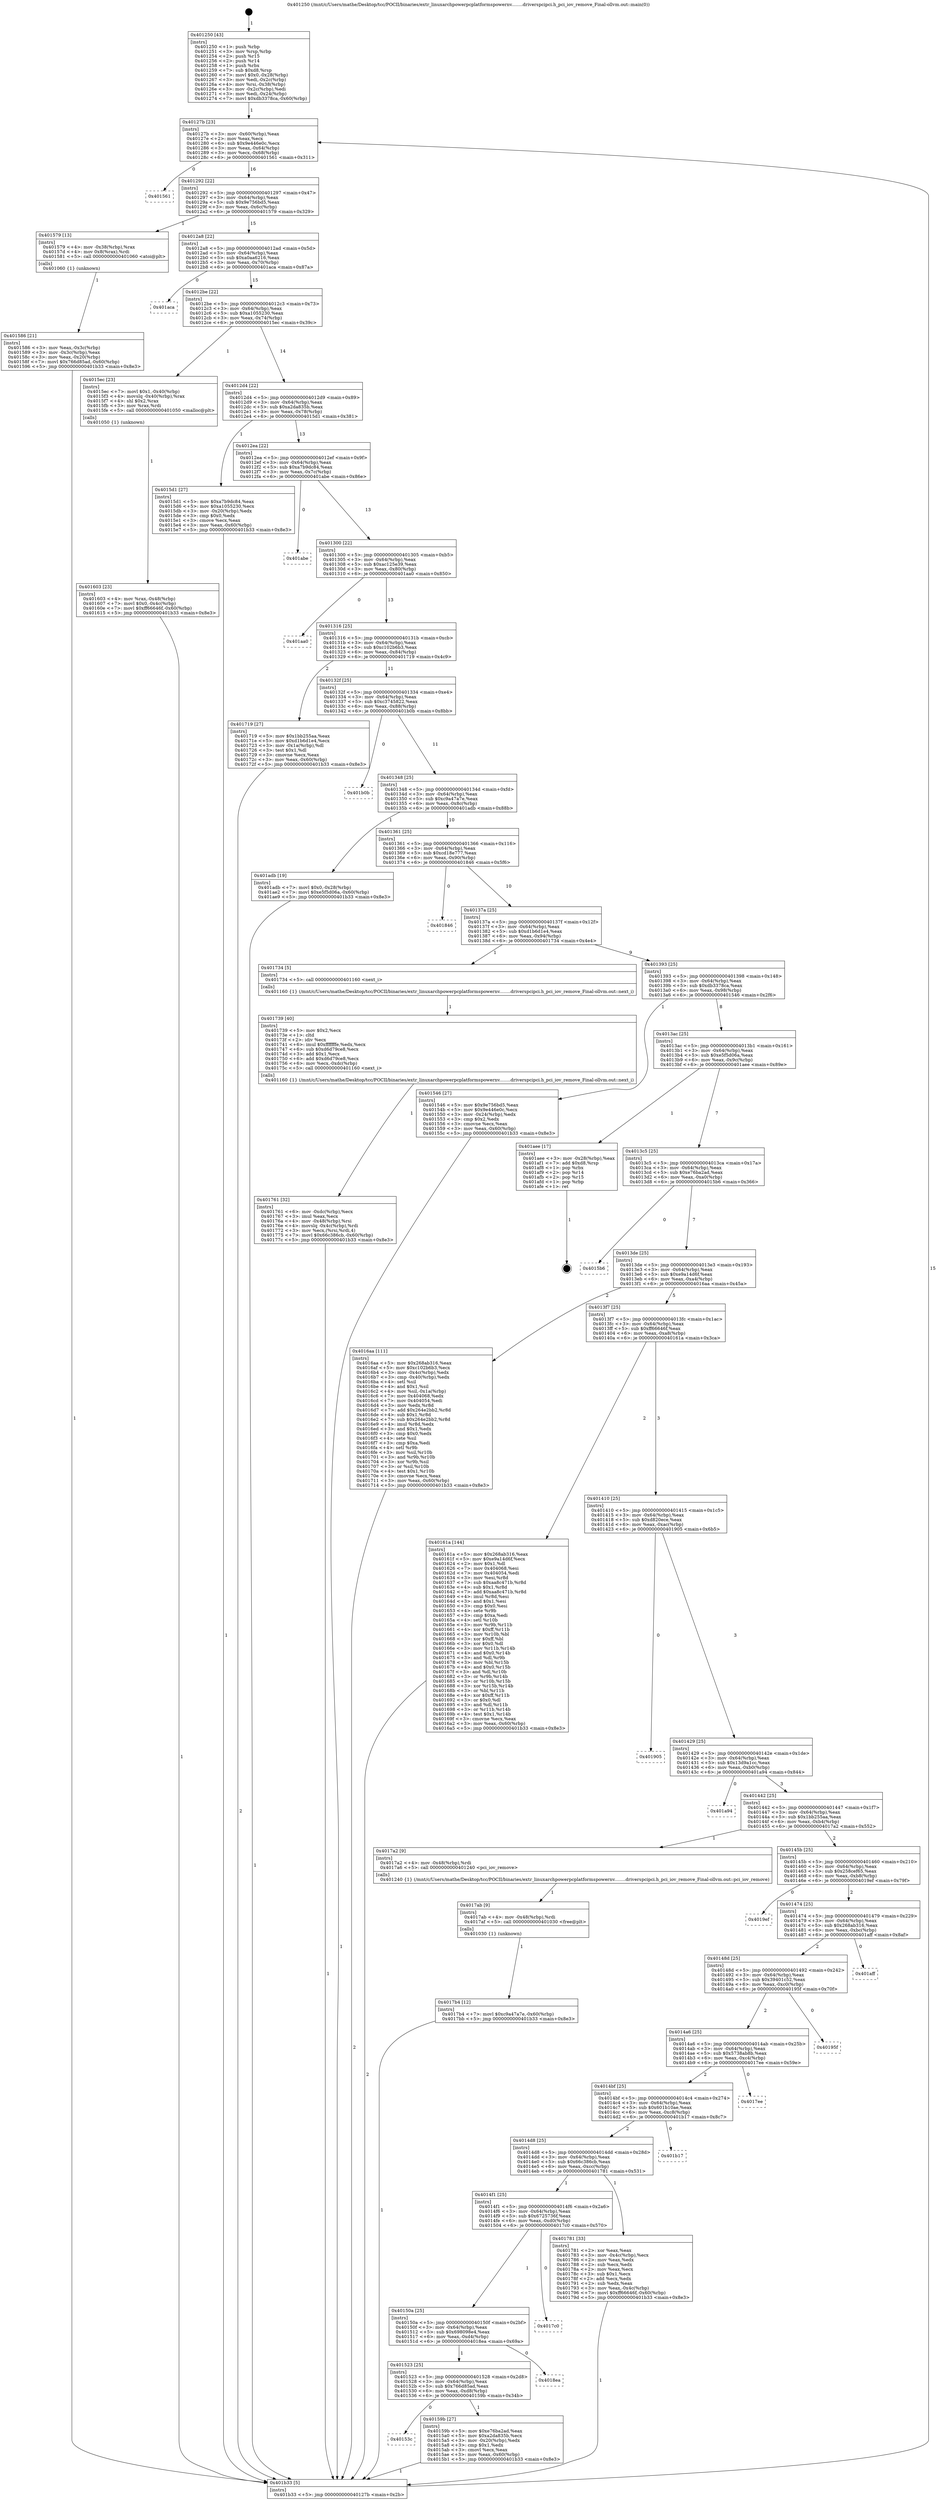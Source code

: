 digraph "0x401250" {
  label = "0x401250 (/mnt/c/Users/mathe/Desktop/tcc/POCII/binaries/extr_linuxarchpowerpcplatformspowernv........driverspcipci.h_pci_iov_remove_Final-ollvm.out::main(0))"
  labelloc = "t"
  node[shape=record]

  Entry [label="",width=0.3,height=0.3,shape=circle,fillcolor=black,style=filled]
  "0x40127b" [label="{
     0x40127b [23]\l
     | [instrs]\l
     &nbsp;&nbsp;0x40127b \<+3\>: mov -0x60(%rbp),%eax\l
     &nbsp;&nbsp;0x40127e \<+2\>: mov %eax,%ecx\l
     &nbsp;&nbsp;0x401280 \<+6\>: sub $0x9e446e0c,%ecx\l
     &nbsp;&nbsp;0x401286 \<+3\>: mov %eax,-0x64(%rbp)\l
     &nbsp;&nbsp;0x401289 \<+3\>: mov %ecx,-0x68(%rbp)\l
     &nbsp;&nbsp;0x40128c \<+6\>: je 0000000000401561 \<main+0x311\>\l
  }"]
  "0x401561" [label="{
     0x401561\l
  }", style=dashed]
  "0x401292" [label="{
     0x401292 [22]\l
     | [instrs]\l
     &nbsp;&nbsp;0x401292 \<+5\>: jmp 0000000000401297 \<main+0x47\>\l
     &nbsp;&nbsp;0x401297 \<+3\>: mov -0x64(%rbp),%eax\l
     &nbsp;&nbsp;0x40129a \<+5\>: sub $0x9e756bd5,%eax\l
     &nbsp;&nbsp;0x40129f \<+3\>: mov %eax,-0x6c(%rbp)\l
     &nbsp;&nbsp;0x4012a2 \<+6\>: je 0000000000401579 \<main+0x329\>\l
  }"]
  Exit [label="",width=0.3,height=0.3,shape=circle,fillcolor=black,style=filled,peripheries=2]
  "0x401579" [label="{
     0x401579 [13]\l
     | [instrs]\l
     &nbsp;&nbsp;0x401579 \<+4\>: mov -0x38(%rbp),%rax\l
     &nbsp;&nbsp;0x40157d \<+4\>: mov 0x8(%rax),%rdi\l
     &nbsp;&nbsp;0x401581 \<+5\>: call 0000000000401060 \<atoi@plt\>\l
     | [calls]\l
     &nbsp;&nbsp;0x401060 \{1\} (unknown)\l
  }"]
  "0x4012a8" [label="{
     0x4012a8 [22]\l
     | [instrs]\l
     &nbsp;&nbsp;0x4012a8 \<+5\>: jmp 00000000004012ad \<main+0x5d\>\l
     &nbsp;&nbsp;0x4012ad \<+3\>: mov -0x64(%rbp),%eax\l
     &nbsp;&nbsp;0x4012b0 \<+5\>: sub $0xa0aa6216,%eax\l
     &nbsp;&nbsp;0x4012b5 \<+3\>: mov %eax,-0x70(%rbp)\l
     &nbsp;&nbsp;0x4012b8 \<+6\>: je 0000000000401aca \<main+0x87a\>\l
  }"]
  "0x4017b4" [label="{
     0x4017b4 [12]\l
     | [instrs]\l
     &nbsp;&nbsp;0x4017b4 \<+7\>: movl $0xc9a47a7e,-0x60(%rbp)\l
     &nbsp;&nbsp;0x4017bb \<+5\>: jmp 0000000000401b33 \<main+0x8e3\>\l
  }"]
  "0x401aca" [label="{
     0x401aca\l
  }", style=dashed]
  "0x4012be" [label="{
     0x4012be [22]\l
     | [instrs]\l
     &nbsp;&nbsp;0x4012be \<+5\>: jmp 00000000004012c3 \<main+0x73\>\l
     &nbsp;&nbsp;0x4012c3 \<+3\>: mov -0x64(%rbp),%eax\l
     &nbsp;&nbsp;0x4012c6 \<+5\>: sub $0xa1055230,%eax\l
     &nbsp;&nbsp;0x4012cb \<+3\>: mov %eax,-0x74(%rbp)\l
     &nbsp;&nbsp;0x4012ce \<+6\>: je 00000000004015ec \<main+0x39c\>\l
  }"]
  "0x4017ab" [label="{
     0x4017ab [9]\l
     | [instrs]\l
     &nbsp;&nbsp;0x4017ab \<+4\>: mov -0x48(%rbp),%rdi\l
     &nbsp;&nbsp;0x4017af \<+5\>: call 0000000000401030 \<free@plt\>\l
     | [calls]\l
     &nbsp;&nbsp;0x401030 \{1\} (unknown)\l
  }"]
  "0x4015ec" [label="{
     0x4015ec [23]\l
     | [instrs]\l
     &nbsp;&nbsp;0x4015ec \<+7\>: movl $0x1,-0x40(%rbp)\l
     &nbsp;&nbsp;0x4015f3 \<+4\>: movslq -0x40(%rbp),%rax\l
     &nbsp;&nbsp;0x4015f7 \<+4\>: shl $0x2,%rax\l
     &nbsp;&nbsp;0x4015fb \<+3\>: mov %rax,%rdi\l
     &nbsp;&nbsp;0x4015fe \<+5\>: call 0000000000401050 \<malloc@plt\>\l
     | [calls]\l
     &nbsp;&nbsp;0x401050 \{1\} (unknown)\l
  }"]
  "0x4012d4" [label="{
     0x4012d4 [22]\l
     | [instrs]\l
     &nbsp;&nbsp;0x4012d4 \<+5\>: jmp 00000000004012d9 \<main+0x89\>\l
     &nbsp;&nbsp;0x4012d9 \<+3\>: mov -0x64(%rbp),%eax\l
     &nbsp;&nbsp;0x4012dc \<+5\>: sub $0xa2da835b,%eax\l
     &nbsp;&nbsp;0x4012e1 \<+3\>: mov %eax,-0x78(%rbp)\l
     &nbsp;&nbsp;0x4012e4 \<+6\>: je 00000000004015d1 \<main+0x381\>\l
  }"]
  "0x401761" [label="{
     0x401761 [32]\l
     | [instrs]\l
     &nbsp;&nbsp;0x401761 \<+6\>: mov -0xdc(%rbp),%ecx\l
     &nbsp;&nbsp;0x401767 \<+3\>: imul %eax,%ecx\l
     &nbsp;&nbsp;0x40176a \<+4\>: mov -0x48(%rbp),%rsi\l
     &nbsp;&nbsp;0x40176e \<+4\>: movslq -0x4c(%rbp),%rdi\l
     &nbsp;&nbsp;0x401772 \<+3\>: mov %ecx,(%rsi,%rdi,4)\l
     &nbsp;&nbsp;0x401775 \<+7\>: movl $0x66c386cb,-0x60(%rbp)\l
     &nbsp;&nbsp;0x40177c \<+5\>: jmp 0000000000401b33 \<main+0x8e3\>\l
  }"]
  "0x4015d1" [label="{
     0x4015d1 [27]\l
     | [instrs]\l
     &nbsp;&nbsp;0x4015d1 \<+5\>: mov $0xa7b9dc84,%eax\l
     &nbsp;&nbsp;0x4015d6 \<+5\>: mov $0xa1055230,%ecx\l
     &nbsp;&nbsp;0x4015db \<+3\>: mov -0x20(%rbp),%edx\l
     &nbsp;&nbsp;0x4015de \<+3\>: cmp $0x0,%edx\l
     &nbsp;&nbsp;0x4015e1 \<+3\>: cmove %ecx,%eax\l
     &nbsp;&nbsp;0x4015e4 \<+3\>: mov %eax,-0x60(%rbp)\l
     &nbsp;&nbsp;0x4015e7 \<+5\>: jmp 0000000000401b33 \<main+0x8e3\>\l
  }"]
  "0x4012ea" [label="{
     0x4012ea [22]\l
     | [instrs]\l
     &nbsp;&nbsp;0x4012ea \<+5\>: jmp 00000000004012ef \<main+0x9f\>\l
     &nbsp;&nbsp;0x4012ef \<+3\>: mov -0x64(%rbp),%eax\l
     &nbsp;&nbsp;0x4012f2 \<+5\>: sub $0xa7b9dc84,%eax\l
     &nbsp;&nbsp;0x4012f7 \<+3\>: mov %eax,-0x7c(%rbp)\l
     &nbsp;&nbsp;0x4012fa \<+6\>: je 0000000000401abe \<main+0x86e\>\l
  }"]
  "0x401739" [label="{
     0x401739 [40]\l
     | [instrs]\l
     &nbsp;&nbsp;0x401739 \<+5\>: mov $0x2,%ecx\l
     &nbsp;&nbsp;0x40173e \<+1\>: cltd\l
     &nbsp;&nbsp;0x40173f \<+2\>: idiv %ecx\l
     &nbsp;&nbsp;0x401741 \<+6\>: imul $0xfffffffe,%edx,%ecx\l
     &nbsp;&nbsp;0x401747 \<+6\>: sub $0xd6d79ce8,%ecx\l
     &nbsp;&nbsp;0x40174d \<+3\>: add $0x1,%ecx\l
     &nbsp;&nbsp;0x401750 \<+6\>: add $0xd6d79ce8,%ecx\l
     &nbsp;&nbsp;0x401756 \<+6\>: mov %ecx,-0xdc(%rbp)\l
     &nbsp;&nbsp;0x40175c \<+5\>: call 0000000000401160 \<next_i\>\l
     | [calls]\l
     &nbsp;&nbsp;0x401160 \{1\} (/mnt/c/Users/mathe/Desktop/tcc/POCII/binaries/extr_linuxarchpowerpcplatformspowernv........driverspcipci.h_pci_iov_remove_Final-ollvm.out::next_i)\l
  }"]
  "0x401abe" [label="{
     0x401abe\l
  }", style=dashed]
  "0x401300" [label="{
     0x401300 [22]\l
     | [instrs]\l
     &nbsp;&nbsp;0x401300 \<+5\>: jmp 0000000000401305 \<main+0xb5\>\l
     &nbsp;&nbsp;0x401305 \<+3\>: mov -0x64(%rbp),%eax\l
     &nbsp;&nbsp;0x401308 \<+5\>: sub $0xac125e39,%eax\l
     &nbsp;&nbsp;0x40130d \<+3\>: mov %eax,-0x80(%rbp)\l
     &nbsp;&nbsp;0x401310 \<+6\>: je 0000000000401aa0 \<main+0x850\>\l
  }"]
  "0x401603" [label="{
     0x401603 [23]\l
     | [instrs]\l
     &nbsp;&nbsp;0x401603 \<+4\>: mov %rax,-0x48(%rbp)\l
     &nbsp;&nbsp;0x401607 \<+7\>: movl $0x0,-0x4c(%rbp)\l
     &nbsp;&nbsp;0x40160e \<+7\>: movl $0xff66646f,-0x60(%rbp)\l
     &nbsp;&nbsp;0x401615 \<+5\>: jmp 0000000000401b33 \<main+0x8e3\>\l
  }"]
  "0x401aa0" [label="{
     0x401aa0\l
  }", style=dashed]
  "0x401316" [label="{
     0x401316 [25]\l
     | [instrs]\l
     &nbsp;&nbsp;0x401316 \<+5\>: jmp 000000000040131b \<main+0xcb\>\l
     &nbsp;&nbsp;0x40131b \<+3\>: mov -0x64(%rbp),%eax\l
     &nbsp;&nbsp;0x40131e \<+5\>: sub $0xc102b6b3,%eax\l
     &nbsp;&nbsp;0x401323 \<+6\>: mov %eax,-0x84(%rbp)\l
     &nbsp;&nbsp;0x401329 \<+6\>: je 0000000000401719 \<main+0x4c9\>\l
  }"]
  "0x40153c" [label="{
     0x40153c\l
  }", style=dashed]
  "0x401719" [label="{
     0x401719 [27]\l
     | [instrs]\l
     &nbsp;&nbsp;0x401719 \<+5\>: mov $0x1bb255aa,%eax\l
     &nbsp;&nbsp;0x40171e \<+5\>: mov $0xd1b6d1e4,%ecx\l
     &nbsp;&nbsp;0x401723 \<+3\>: mov -0x1a(%rbp),%dl\l
     &nbsp;&nbsp;0x401726 \<+3\>: test $0x1,%dl\l
     &nbsp;&nbsp;0x401729 \<+3\>: cmovne %ecx,%eax\l
     &nbsp;&nbsp;0x40172c \<+3\>: mov %eax,-0x60(%rbp)\l
     &nbsp;&nbsp;0x40172f \<+5\>: jmp 0000000000401b33 \<main+0x8e3\>\l
  }"]
  "0x40132f" [label="{
     0x40132f [25]\l
     | [instrs]\l
     &nbsp;&nbsp;0x40132f \<+5\>: jmp 0000000000401334 \<main+0xe4\>\l
     &nbsp;&nbsp;0x401334 \<+3\>: mov -0x64(%rbp),%eax\l
     &nbsp;&nbsp;0x401337 \<+5\>: sub $0xc3745822,%eax\l
     &nbsp;&nbsp;0x40133c \<+6\>: mov %eax,-0x88(%rbp)\l
     &nbsp;&nbsp;0x401342 \<+6\>: je 0000000000401b0b \<main+0x8bb\>\l
  }"]
  "0x40159b" [label="{
     0x40159b [27]\l
     | [instrs]\l
     &nbsp;&nbsp;0x40159b \<+5\>: mov $0xe76ba2ad,%eax\l
     &nbsp;&nbsp;0x4015a0 \<+5\>: mov $0xa2da835b,%ecx\l
     &nbsp;&nbsp;0x4015a5 \<+3\>: mov -0x20(%rbp),%edx\l
     &nbsp;&nbsp;0x4015a8 \<+3\>: cmp $0x1,%edx\l
     &nbsp;&nbsp;0x4015ab \<+3\>: cmovl %ecx,%eax\l
     &nbsp;&nbsp;0x4015ae \<+3\>: mov %eax,-0x60(%rbp)\l
     &nbsp;&nbsp;0x4015b1 \<+5\>: jmp 0000000000401b33 \<main+0x8e3\>\l
  }"]
  "0x401b0b" [label="{
     0x401b0b\l
  }", style=dashed]
  "0x401348" [label="{
     0x401348 [25]\l
     | [instrs]\l
     &nbsp;&nbsp;0x401348 \<+5\>: jmp 000000000040134d \<main+0xfd\>\l
     &nbsp;&nbsp;0x40134d \<+3\>: mov -0x64(%rbp),%eax\l
     &nbsp;&nbsp;0x401350 \<+5\>: sub $0xc9a47a7e,%eax\l
     &nbsp;&nbsp;0x401355 \<+6\>: mov %eax,-0x8c(%rbp)\l
     &nbsp;&nbsp;0x40135b \<+6\>: je 0000000000401adb \<main+0x88b\>\l
  }"]
  "0x401523" [label="{
     0x401523 [25]\l
     | [instrs]\l
     &nbsp;&nbsp;0x401523 \<+5\>: jmp 0000000000401528 \<main+0x2d8\>\l
     &nbsp;&nbsp;0x401528 \<+3\>: mov -0x64(%rbp),%eax\l
     &nbsp;&nbsp;0x40152b \<+5\>: sub $0x766d85ad,%eax\l
     &nbsp;&nbsp;0x401530 \<+6\>: mov %eax,-0xd8(%rbp)\l
     &nbsp;&nbsp;0x401536 \<+6\>: je 000000000040159b \<main+0x34b\>\l
  }"]
  "0x401adb" [label="{
     0x401adb [19]\l
     | [instrs]\l
     &nbsp;&nbsp;0x401adb \<+7\>: movl $0x0,-0x28(%rbp)\l
     &nbsp;&nbsp;0x401ae2 \<+7\>: movl $0xe5f5d06a,-0x60(%rbp)\l
     &nbsp;&nbsp;0x401ae9 \<+5\>: jmp 0000000000401b33 \<main+0x8e3\>\l
  }"]
  "0x401361" [label="{
     0x401361 [25]\l
     | [instrs]\l
     &nbsp;&nbsp;0x401361 \<+5\>: jmp 0000000000401366 \<main+0x116\>\l
     &nbsp;&nbsp;0x401366 \<+3\>: mov -0x64(%rbp),%eax\l
     &nbsp;&nbsp;0x401369 \<+5\>: sub $0xcd18e777,%eax\l
     &nbsp;&nbsp;0x40136e \<+6\>: mov %eax,-0x90(%rbp)\l
     &nbsp;&nbsp;0x401374 \<+6\>: je 0000000000401846 \<main+0x5f6\>\l
  }"]
  "0x4018ea" [label="{
     0x4018ea\l
  }", style=dashed]
  "0x401846" [label="{
     0x401846\l
  }", style=dashed]
  "0x40137a" [label="{
     0x40137a [25]\l
     | [instrs]\l
     &nbsp;&nbsp;0x40137a \<+5\>: jmp 000000000040137f \<main+0x12f\>\l
     &nbsp;&nbsp;0x40137f \<+3\>: mov -0x64(%rbp),%eax\l
     &nbsp;&nbsp;0x401382 \<+5\>: sub $0xd1b6d1e4,%eax\l
     &nbsp;&nbsp;0x401387 \<+6\>: mov %eax,-0x94(%rbp)\l
     &nbsp;&nbsp;0x40138d \<+6\>: je 0000000000401734 \<main+0x4e4\>\l
  }"]
  "0x40150a" [label="{
     0x40150a [25]\l
     | [instrs]\l
     &nbsp;&nbsp;0x40150a \<+5\>: jmp 000000000040150f \<main+0x2bf\>\l
     &nbsp;&nbsp;0x40150f \<+3\>: mov -0x64(%rbp),%eax\l
     &nbsp;&nbsp;0x401512 \<+5\>: sub $0x698098e4,%eax\l
     &nbsp;&nbsp;0x401517 \<+6\>: mov %eax,-0xd4(%rbp)\l
     &nbsp;&nbsp;0x40151d \<+6\>: je 00000000004018ea \<main+0x69a\>\l
  }"]
  "0x401734" [label="{
     0x401734 [5]\l
     | [instrs]\l
     &nbsp;&nbsp;0x401734 \<+5\>: call 0000000000401160 \<next_i\>\l
     | [calls]\l
     &nbsp;&nbsp;0x401160 \{1\} (/mnt/c/Users/mathe/Desktop/tcc/POCII/binaries/extr_linuxarchpowerpcplatformspowernv........driverspcipci.h_pci_iov_remove_Final-ollvm.out::next_i)\l
  }"]
  "0x401393" [label="{
     0x401393 [25]\l
     | [instrs]\l
     &nbsp;&nbsp;0x401393 \<+5\>: jmp 0000000000401398 \<main+0x148\>\l
     &nbsp;&nbsp;0x401398 \<+3\>: mov -0x64(%rbp),%eax\l
     &nbsp;&nbsp;0x40139b \<+5\>: sub $0xdb3378ca,%eax\l
     &nbsp;&nbsp;0x4013a0 \<+6\>: mov %eax,-0x98(%rbp)\l
     &nbsp;&nbsp;0x4013a6 \<+6\>: je 0000000000401546 \<main+0x2f6\>\l
  }"]
  "0x4017c0" [label="{
     0x4017c0\l
  }", style=dashed]
  "0x401546" [label="{
     0x401546 [27]\l
     | [instrs]\l
     &nbsp;&nbsp;0x401546 \<+5\>: mov $0x9e756bd5,%eax\l
     &nbsp;&nbsp;0x40154b \<+5\>: mov $0x9e446e0c,%ecx\l
     &nbsp;&nbsp;0x401550 \<+3\>: mov -0x24(%rbp),%edx\l
     &nbsp;&nbsp;0x401553 \<+3\>: cmp $0x2,%edx\l
     &nbsp;&nbsp;0x401556 \<+3\>: cmovne %ecx,%eax\l
     &nbsp;&nbsp;0x401559 \<+3\>: mov %eax,-0x60(%rbp)\l
     &nbsp;&nbsp;0x40155c \<+5\>: jmp 0000000000401b33 \<main+0x8e3\>\l
  }"]
  "0x4013ac" [label="{
     0x4013ac [25]\l
     | [instrs]\l
     &nbsp;&nbsp;0x4013ac \<+5\>: jmp 00000000004013b1 \<main+0x161\>\l
     &nbsp;&nbsp;0x4013b1 \<+3\>: mov -0x64(%rbp),%eax\l
     &nbsp;&nbsp;0x4013b4 \<+5\>: sub $0xe5f5d06a,%eax\l
     &nbsp;&nbsp;0x4013b9 \<+6\>: mov %eax,-0x9c(%rbp)\l
     &nbsp;&nbsp;0x4013bf \<+6\>: je 0000000000401aee \<main+0x89e\>\l
  }"]
  "0x401b33" [label="{
     0x401b33 [5]\l
     | [instrs]\l
     &nbsp;&nbsp;0x401b33 \<+5\>: jmp 000000000040127b \<main+0x2b\>\l
  }"]
  "0x401250" [label="{
     0x401250 [43]\l
     | [instrs]\l
     &nbsp;&nbsp;0x401250 \<+1\>: push %rbp\l
     &nbsp;&nbsp;0x401251 \<+3\>: mov %rsp,%rbp\l
     &nbsp;&nbsp;0x401254 \<+2\>: push %r15\l
     &nbsp;&nbsp;0x401256 \<+2\>: push %r14\l
     &nbsp;&nbsp;0x401258 \<+1\>: push %rbx\l
     &nbsp;&nbsp;0x401259 \<+7\>: sub $0xd8,%rsp\l
     &nbsp;&nbsp;0x401260 \<+7\>: movl $0x0,-0x28(%rbp)\l
     &nbsp;&nbsp;0x401267 \<+3\>: mov %edi,-0x2c(%rbp)\l
     &nbsp;&nbsp;0x40126a \<+4\>: mov %rsi,-0x38(%rbp)\l
     &nbsp;&nbsp;0x40126e \<+3\>: mov -0x2c(%rbp),%edi\l
     &nbsp;&nbsp;0x401271 \<+3\>: mov %edi,-0x24(%rbp)\l
     &nbsp;&nbsp;0x401274 \<+7\>: movl $0xdb3378ca,-0x60(%rbp)\l
  }"]
  "0x401586" [label="{
     0x401586 [21]\l
     | [instrs]\l
     &nbsp;&nbsp;0x401586 \<+3\>: mov %eax,-0x3c(%rbp)\l
     &nbsp;&nbsp;0x401589 \<+3\>: mov -0x3c(%rbp),%eax\l
     &nbsp;&nbsp;0x40158c \<+3\>: mov %eax,-0x20(%rbp)\l
     &nbsp;&nbsp;0x40158f \<+7\>: movl $0x766d85ad,-0x60(%rbp)\l
     &nbsp;&nbsp;0x401596 \<+5\>: jmp 0000000000401b33 \<main+0x8e3\>\l
  }"]
  "0x4014f1" [label="{
     0x4014f1 [25]\l
     | [instrs]\l
     &nbsp;&nbsp;0x4014f1 \<+5\>: jmp 00000000004014f6 \<main+0x2a6\>\l
     &nbsp;&nbsp;0x4014f6 \<+3\>: mov -0x64(%rbp),%eax\l
     &nbsp;&nbsp;0x4014f9 \<+5\>: sub $0x6725736f,%eax\l
     &nbsp;&nbsp;0x4014fe \<+6\>: mov %eax,-0xd0(%rbp)\l
     &nbsp;&nbsp;0x401504 \<+6\>: je 00000000004017c0 \<main+0x570\>\l
  }"]
  "0x401aee" [label="{
     0x401aee [17]\l
     | [instrs]\l
     &nbsp;&nbsp;0x401aee \<+3\>: mov -0x28(%rbp),%eax\l
     &nbsp;&nbsp;0x401af1 \<+7\>: add $0xd8,%rsp\l
     &nbsp;&nbsp;0x401af8 \<+1\>: pop %rbx\l
     &nbsp;&nbsp;0x401af9 \<+2\>: pop %r14\l
     &nbsp;&nbsp;0x401afb \<+2\>: pop %r15\l
     &nbsp;&nbsp;0x401afd \<+1\>: pop %rbp\l
     &nbsp;&nbsp;0x401afe \<+1\>: ret\l
  }"]
  "0x4013c5" [label="{
     0x4013c5 [25]\l
     | [instrs]\l
     &nbsp;&nbsp;0x4013c5 \<+5\>: jmp 00000000004013ca \<main+0x17a\>\l
     &nbsp;&nbsp;0x4013ca \<+3\>: mov -0x64(%rbp),%eax\l
     &nbsp;&nbsp;0x4013cd \<+5\>: sub $0xe76ba2ad,%eax\l
     &nbsp;&nbsp;0x4013d2 \<+6\>: mov %eax,-0xa0(%rbp)\l
     &nbsp;&nbsp;0x4013d8 \<+6\>: je 00000000004015b6 \<main+0x366\>\l
  }"]
  "0x401781" [label="{
     0x401781 [33]\l
     | [instrs]\l
     &nbsp;&nbsp;0x401781 \<+2\>: xor %eax,%eax\l
     &nbsp;&nbsp;0x401783 \<+3\>: mov -0x4c(%rbp),%ecx\l
     &nbsp;&nbsp;0x401786 \<+2\>: mov %eax,%edx\l
     &nbsp;&nbsp;0x401788 \<+2\>: sub %ecx,%edx\l
     &nbsp;&nbsp;0x40178a \<+2\>: mov %eax,%ecx\l
     &nbsp;&nbsp;0x40178c \<+3\>: sub $0x1,%ecx\l
     &nbsp;&nbsp;0x40178f \<+2\>: add %ecx,%edx\l
     &nbsp;&nbsp;0x401791 \<+2\>: sub %edx,%eax\l
     &nbsp;&nbsp;0x401793 \<+3\>: mov %eax,-0x4c(%rbp)\l
     &nbsp;&nbsp;0x401796 \<+7\>: movl $0xff66646f,-0x60(%rbp)\l
     &nbsp;&nbsp;0x40179d \<+5\>: jmp 0000000000401b33 \<main+0x8e3\>\l
  }"]
  "0x4015b6" [label="{
     0x4015b6\l
  }", style=dashed]
  "0x4013de" [label="{
     0x4013de [25]\l
     | [instrs]\l
     &nbsp;&nbsp;0x4013de \<+5\>: jmp 00000000004013e3 \<main+0x193\>\l
     &nbsp;&nbsp;0x4013e3 \<+3\>: mov -0x64(%rbp),%eax\l
     &nbsp;&nbsp;0x4013e6 \<+5\>: sub $0xe9a14d6f,%eax\l
     &nbsp;&nbsp;0x4013eb \<+6\>: mov %eax,-0xa4(%rbp)\l
     &nbsp;&nbsp;0x4013f1 \<+6\>: je 00000000004016aa \<main+0x45a\>\l
  }"]
  "0x4014d8" [label="{
     0x4014d8 [25]\l
     | [instrs]\l
     &nbsp;&nbsp;0x4014d8 \<+5\>: jmp 00000000004014dd \<main+0x28d\>\l
     &nbsp;&nbsp;0x4014dd \<+3\>: mov -0x64(%rbp),%eax\l
     &nbsp;&nbsp;0x4014e0 \<+5\>: sub $0x66c386cb,%eax\l
     &nbsp;&nbsp;0x4014e5 \<+6\>: mov %eax,-0xcc(%rbp)\l
     &nbsp;&nbsp;0x4014eb \<+6\>: je 0000000000401781 \<main+0x531\>\l
  }"]
  "0x4016aa" [label="{
     0x4016aa [111]\l
     | [instrs]\l
     &nbsp;&nbsp;0x4016aa \<+5\>: mov $0x268ab316,%eax\l
     &nbsp;&nbsp;0x4016af \<+5\>: mov $0xc102b6b3,%ecx\l
     &nbsp;&nbsp;0x4016b4 \<+3\>: mov -0x4c(%rbp),%edx\l
     &nbsp;&nbsp;0x4016b7 \<+3\>: cmp -0x40(%rbp),%edx\l
     &nbsp;&nbsp;0x4016ba \<+4\>: setl %sil\l
     &nbsp;&nbsp;0x4016be \<+4\>: and $0x1,%sil\l
     &nbsp;&nbsp;0x4016c2 \<+4\>: mov %sil,-0x1a(%rbp)\l
     &nbsp;&nbsp;0x4016c6 \<+7\>: mov 0x404068,%edx\l
     &nbsp;&nbsp;0x4016cd \<+7\>: mov 0x404054,%edi\l
     &nbsp;&nbsp;0x4016d4 \<+3\>: mov %edx,%r8d\l
     &nbsp;&nbsp;0x4016d7 \<+7\>: add $0x264e2bb2,%r8d\l
     &nbsp;&nbsp;0x4016de \<+4\>: sub $0x1,%r8d\l
     &nbsp;&nbsp;0x4016e2 \<+7\>: sub $0x264e2bb2,%r8d\l
     &nbsp;&nbsp;0x4016e9 \<+4\>: imul %r8d,%edx\l
     &nbsp;&nbsp;0x4016ed \<+3\>: and $0x1,%edx\l
     &nbsp;&nbsp;0x4016f0 \<+3\>: cmp $0x0,%edx\l
     &nbsp;&nbsp;0x4016f3 \<+4\>: sete %sil\l
     &nbsp;&nbsp;0x4016f7 \<+3\>: cmp $0xa,%edi\l
     &nbsp;&nbsp;0x4016fa \<+4\>: setl %r9b\l
     &nbsp;&nbsp;0x4016fe \<+3\>: mov %sil,%r10b\l
     &nbsp;&nbsp;0x401701 \<+3\>: and %r9b,%r10b\l
     &nbsp;&nbsp;0x401704 \<+3\>: xor %r9b,%sil\l
     &nbsp;&nbsp;0x401707 \<+3\>: or %sil,%r10b\l
     &nbsp;&nbsp;0x40170a \<+4\>: test $0x1,%r10b\l
     &nbsp;&nbsp;0x40170e \<+3\>: cmovne %ecx,%eax\l
     &nbsp;&nbsp;0x401711 \<+3\>: mov %eax,-0x60(%rbp)\l
     &nbsp;&nbsp;0x401714 \<+5\>: jmp 0000000000401b33 \<main+0x8e3\>\l
  }"]
  "0x4013f7" [label="{
     0x4013f7 [25]\l
     | [instrs]\l
     &nbsp;&nbsp;0x4013f7 \<+5\>: jmp 00000000004013fc \<main+0x1ac\>\l
     &nbsp;&nbsp;0x4013fc \<+3\>: mov -0x64(%rbp),%eax\l
     &nbsp;&nbsp;0x4013ff \<+5\>: sub $0xff66646f,%eax\l
     &nbsp;&nbsp;0x401404 \<+6\>: mov %eax,-0xa8(%rbp)\l
     &nbsp;&nbsp;0x40140a \<+6\>: je 000000000040161a \<main+0x3ca\>\l
  }"]
  "0x401b17" [label="{
     0x401b17\l
  }", style=dashed]
  "0x40161a" [label="{
     0x40161a [144]\l
     | [instrs]\l
     &nbsp;&nbsp;0x40161a \<+5\>: mov $0x268ab316,%eax\l
     &nbsp;&nbsp;0x40161f \<+5\>: mov $0xe9a14d6f,%ecx\l
     &nbsp;&nbsp;0x401624 \<+2\>: mov $0x1,%dl\l
     &nbsp;&nbsp;0x401626 \<+7\>: mov 0x404068,%esi\l
     &nbsp;&nbsp;0x40162d \<+7\>: mov 0x404054,%edi\l
     &nbsp;&nbsp;0x401634 \<+3\>: mov %esi,%r8d\l
     &nbsp;&nbsp;0x401637 \<+7\>: sub $0xaa8c471b,%r8d\l
     &nbsp;&nbsp;0x40163e \<+4\>: sub $0x1,%r8d\l
     &nbsp;&nbsp;0x401642 \<+7\>: add $0xaa8c471b,%r8d\l
     &nbsp;&nbsp;0x401649 \<+4\>: imul %r8d,%esi\l
     &nbsp;&nbsp;0x40164d \<+3\>: and $0x1,%esi\l
     &nbsp;&nbsp;0x401650 \<+3\>: cmp $0x0,%esi\l
     &nbsp;&nbsp;0x401653 \<+4\>: sete %r9b\l
     &nbsp;&nbsp;0x401657 \<+3\>: cmp $0xa,%edi\l
     &nbsp;&nbsp;0x40165a \<+4\>: setl %r10b\l
     &nbsp;&nbsp;0x40165e \<+3\>: mov %r9b,%r11b\l
     &nbsp;&nbsp;0x401661 \<+4\>: xor $0xff,%r11b\l
     &nbsp;&nbsp;0x401665 \<+3\>: mov %r10b,%bl\l
     &nbsp;&nbsp;0x401668 \<+3\>: xor $0xff,%bl\l
     &nbsp;&nbsp;0x40166b \<+3\>: xor $0x0,%dl\l
     &nbsp;&nbsp;0x40166e \<+3\>: mov %r11b,%r14b\l
     &nbsp;&nbsp;0x401671 \<+4\>: and $0x0,%r14b\l
     &nbsp;&nbsp;0x401675 \<+3\>: and %dl,%r9b\l
     &nbsp;&nbsp;0x401678 \<+3\>: mov %bl,%r15b\l
     &nbsp;&nbsp;0x40167b \<+4\>: and $0x0,%r15b\l
     &nbsp;&nbsp;0x40167f \<+3\>: and %dl,%r10b\l
     &nbsp;&nbsp;0x401682 \<+3\>: or %r9b,%r14b\l
     &nbsp;&nbsp;0x401685 \<+3\>: or %r10b,%r15b\l
     &nbsp;&nbsp;0x401688 \<+3\>: xor %r15b,%r14b\l
     &nbsp;&nbsp;0x40168b \<+3\>: or %bl,%r11b\l
     &nbsp;&nbsp;0x40168e \<+4\>: xor $0xff,%r11b\l
     &nbsp;&nbsp;0x401692 \<+3\>: or $0x0,%dl\l
     &nbsp;&nbsp;0x401695 \<+3\>: and %dl,%r11b\l
     &nbsp;&nbsp;0x401698 \<+3\>: or %r11b,%r14b\l
     &nbsp;&nbsp;0x40169b \<+4\>: test $0x1,%r14b\l
     &nbsp;&nbsp;0x40169f \<+3\>: cmovne %ecx,%eax\l
     &nbsp;&nbsp;0x4016a2 \<+3\>: mov %eax,-0x60(%rbp)\l
     &nbsp;&nbsp;0x4016a5 \<+5\>: jmp 0000000000401b33 \<main+0x8e3\>\l
  }"]
  "0x401410" [label="{
     0x401410 [25]\l
     | [instrs]\l
     &nbsp;&nbsp;0x401410 \<+5\>: jmp 0000000000401415 \<main+0x1c5\>\l
     &nbsp;&nbsp;0x401415 \<+3\>: mov -0x64(%rbp),%eax\l
     &nbsp;&nbsp;0x401418 \<+5\>: sub $0xd820ece,%eax\l
     &nbsp;&nbsp;0x40141d \<+6\>: mov %eax,-0xac(%rbp)\l
     &nbsp;&nbsp;0x401423 \<+6\>: je 0000000000401905 \<main+0x6b5\>\l
  }"]
  "0x4014bf" [label="{
     0x4014bf [25]\l
     | [instrs]\l
     &nbsp;&nbsp;0x4014bf \<+5\>: jmp 00000000004014c4 \<main+0x274\>\l
     &nbsp;&nbsp;0x4014c4 \<+3\>: mov -0x64(%rbp),%eax\l
     &nbsp;&nbsp;0x4014c7 \<+5\>: sub $0x601b10ae,%eax\l
     &nbsp;&nbsp;0x4014cc \<+6\>: mov %eax,-0xc8(%rbp)\l
     &nbsp;&nbsp;0x4014d2 \<+6\>: je 0000000000401b17 \<main+0x8c7\>\l
  }"]
  "0x401905" [label="{
     0x401905\l
  }", style=dashed]
  "0x401429" [label="{
     0x401429 [25]\l
     | [instrs]\l
     &nbsp;&nbsp;0x401429 \<+5\>: jmp 000000000040142e \<main+0x1de\>\l
     &nbsp;&nbsp;0x40142e \<+3\>: mov -0x64(%rbp),%eax\l
     &nbsp;&nbsp;0x401431 \<+5\>: sub $0x13d9a1cc,%eax\l
     &nbsp;&nbsp;0x401436 \<+6\>: mov %eax,-0xb0(%rbp)\l
     &nbsp;&nbsp;0x40143c \<+6\>: je 0000000000401a94 \<main+0x844\>\l
  }"]
  "0x4017ee" [label="{
     0x4017ee\l
  }", style=dashed]
  "0x401a94" [label="{
     0x401a94\l
  }", style=dashed]
  "0x401442" [label="{
     0x401442 [25]\l
     | [instrs]\l
     &nbsp;&nbsp;0x401442 \<+5\>: jmp 0000000000401447 \<main+0x1f7\>\l
     &nbsp;&nbsp;0x401447 \<+3\>: mov -0x64(%rbp),%eax\l
     &nbsp;&nbsp;0x40144a \<+5\>: sub $0x1bb255aa,%eax\l
     &nbsp;&nbsp;0x40144f \<+6\>: mov %eax,-0xb4(%rbp)\l
     &nbsp;&nbsp;0x401455 \<+6\>: je 00000000004017a2 \<main+0x552\>\l
  }"]
  "0x4014a6" [label="{
     0x4014a6 [25]\l
     | [instrs]\l
     &nbsp;&nbsp;0x4014a6 \<+5\>: jmp 00000000004014ab \<main+0x25b\>\l
     &nbsp;&nbsp;0x4014ab \<+3\>: mov -0x64(%rbp),%eax\l
     &nbsp;&nbsp;0x4014ae \<+5\>: sub $0x5738ab8b,%eax\l
     &nbsp;&nbsp;0x4014b3 \<+6\>: mov %eax,-0xc4(%rbp)\l
     &nbsp;&nbsp;0x4014b9 \<+6\>: je 00000000004017ee \<main+0x59e\>\l
  }"]
  "0x4017a2" [label="{
     0x4017a2 [9]\l
     | [instrs]\l
     &nbsp;&nbsp;0x4017a2 \<+4\>: mov -0x48(%rbp),%rdi\l
     &nbsp;&nbsp;0x4017a6 \<+5\>: call 0000000000401240 \<pci_iov_remove\>\l
     | [calls]\l
     &nbsp;&nbsp;0x401240 \{1\} (/mnt/c/Users/mathe/Desktop/tcc/POCII/binaries/extr_linuxarchpowerpcplatformspowernv........driverspcipci.h_pci_iov_remove_Final-ollvm.out::pci_iov_remove)\l
  }"]
  "0x40145b" [label="{
     0x40145b [25]\l
     | [instrs]\l
     &nbsp;&nbsp;0x40145b \<+5\>: jmp 0000000000401460 \<main+0x210\>\l
     &nbsp;&nbsp;0x401460 \<+3\>: mov -0x64(%rbp),%eax\l
     &nbsp;&nbsp;0x401463 \<+5\>: sub $0x258cef65,%eax\l
     &nbsp;&nbsp;0x401468 \<+6\>: mov %eax,-0xb8(%rbp)\l
     &nbsp;&nbsp;0x40146e \<+6\>: je 00000000004019ef \<main+0x79f\>\l
  }"]
  "0x40195f" [label="{
     0x40195f\l
  }", style=dashed]
  "0x4019ef" [label="{
     0x4019ef\l
  }", style=dashed]
  "0x401474" [label="{
     0x401474 [25]\l
     | [instrs]\l
     &nbsp;&nbsp;0x401474 \<+5\>: jmp 0000000000401479 \<main+0x229\>\l
     &nbsp;&nbsp;0x401479 \<+3\>: mov -0x64(%rbp),%eax\l
     &nbsp;&nbsp;0x40147c \<+5\>: sub $0x268ab316,%eax\l
     &nbsp;&nbsp;0x401481 \<+6\>: mov %eax,-0xbc(%rbp)\l
     &nbsp;&nbsp;0x401487 \<+6\>: je 0000000000401aff \<main+0x8af\>\l
  }"]
  "0x40148d" [label="{
     0x40148d [25]\l
     | [instrs]\l
     &nbsp;&nbsp;0x40148d \<+5\>: jmp 0000000000401492 \<main+0x242\>\l
     &nbsp;&nbsp;0x401492 \<+3\>: mov -0x64(%rbp),%eax\l
     &nbsp;&nbsp;0x401495 \<+5\>: sub $0x39401c52,%eax\l
     &nbsp;&nbsp;0x40149a \<+6\>: mov %eax,-0xc0(%rbp)\l
     &nbsp;&nbsp;0x4014a0 \<+6\>: je 000000000040195f \<main+0x70f\>\l
  }"]
  "0x401aff" [label="{
     0x401aff\l
  }", style=dashed]
  Entry -> "0x401250" [label=" 1"]
  "0x40127b" -> "0x401561" [label=" 0"]
  "0x40127b" -> "0x401292" [label=" 16"]
  "0x401aee" -> Exit [label=" 1"]
  "0x401292" -> "0x401579" [label=" 1"]
  "0x401292" -> "0x4012a8" [label=" 15"]
  "0x401adb" -> "0x401b33" [label=" 1"]
  "0x4012a8" -> "0x401aca" [label=" 0"]
  "0x4012a8" -> "0x4012be" [label=" 15"]
  "0x4017b4" -> "0x401b33" [label=" 1"]
  "0x4012be" -> "0x4015ec" [label=" 1"]
  "0x4012be" -> "0x4012d4" [label=" 14"]
  "0x4017ab" -> "0x4017b4" [label=" 1"]
  "0x4012d4" -> "0x4015d1" [label=" 1"]
  "0x4012d4" -> "0x4012ea" [label=" 13"]
  "0x4017a2" -> "0x4017ab" [label=" 1"]
  "0x4012ea" -> "0x401abe" [label=" 0"]
  "0x4012ea" -> "0x401300" [label=" 13"]
  "0x401781" -> "0x401b33" [label=" 1"]
  "0x401300" -> "0x401aa0" [label=" 0"]
  "0x401300" -> "0x401316" [label=" 13"]
  "0x401761" -> "0x401b33" [label=" 1"]
  "0x401316" -> "0x401719" [label=" 2"]
  "0x401316" -> "0x40132f" [label=" 11"]
  "0x401739" -> "0x401761" [label=" 1"]
  "0x40132f" -> "0x401b0b" [label=" 0"]
  "0x40132f" -> "0x401348" [label=" 11"]
  "0x401734" -> "0x401739" [label=" 1"]
  "0x401348" -> "0x401adb" [label=" 1"]
  "0x401348" -> "0x401361" [label=" 10"]
  "0x4016aa" -> "0x401b33" [label=" 2"]
  "0x401361" -> "0x401846" [label=" 0"]
  "0x401361" -> "0x40137a" [label=" 10"]
  "0x40161a" -> "0x401b33" [label=" 2"]
  "0x40137a" -> "0x401734" [label=" 1"]
  "0x40137a" -> "0x401393" [label=" 9"]
  "0x4015ec" -> "0x401603" [label=" 1"]
  "0x401393" -> "0x401546" [label=" 1"]
  "0x401393" -> "0x4013ac" [label=" 8"]
  "0x401546" -> "0x401b33" [label=" 1"]
  "0x401250" -> "0x40127b" [label=" 1"]
  "0x401b33" -> "0x40127b" [label=" 15"]
  "0x401579" -> "0x401586" [label=" 1"]
  "0x401586" -> "0x401b33" [label=" 1"]
  "0x4015d1" -> "0x401b33" [label=" 1"]
  "0x4013ac" -> "0x401aee" [label=" 1"]
  "0x4013ac" -> "0x4013c5" [label=" 7"]
  "0x401523" -> "0x40153c" [label=" 0"]
  "0x4013c5" -> "0x4015b6" [label=" 0"]
  "0x4013c5" -> "0x4013de" [label=" 7"]
  "0x401523" -> "0x40159b" [label=" 1"]
  "0x4013de" -> "0x4016aa" [label=" 2"]
  "0x4013de" -> "0x4013f7" [label=" 5"]
  "0x40150a" -> "0x401523" [label=" 1"]
  "0x4013f7" -> "0x40161a" [label=" 2"]
  "0x4013f7" -> "0x401410" [label=" 3"]
  "0x40150a" -> "0x4018ea" [label=" 0"]
  "0x401410" -> "0x401905" [label=" 0"]
  "0x401410" -> "0x401429" [label=" 3"]
  "0x4014f1" -> "0x40150a" [label=" 1"]
  "0x401429" -> "0x401a94" [label=" 0"]
  "0x401429" -> "0x401442" [label=" 3"]
  "0x4014f1" -> "0x4017c0" [label=" 0"]
  "0x401442" -> "0x4017a2" [label=" 1"]
  "0x401442" -> "0x40145b" [label=" 2"]
  "0x4014d8" -> "0x4014f1" [label=" 1"]
  "0x40145b" -> "0x4019ef" [label=" 0"]
  "0x40145b" -> "0x401474" [label=" 2"]
  "0x4014d8" -> "0x401781" [label=" 1"]
  "0x401474" -> "0x401aff" [label=" 0"]
  "0x401474" -> "0x40148d" [label=" 2"]
  "0x401719" -> "0x401b33" [label=" 2"]
  "0x40148d" -> "0x40195f" [label=" 0"]
  "0x40148d" -> "0x4014a6" [label=" 2"]
  "0x40159b" -> "0x401b33" [label=" 1"]
  "0x4014a6" -> "0x4017ee" [label=" 0"]
  "0x4014a6" -> "0x4014bf" [label=" 2"]
  "0x401603" -> "0x401b33" [label=" 1"]
  "0x4014bf" -> "0x401b17" [label=" 0"]
  "0x4014bf" -> "0x4014d8" [label=" 2"]
}
